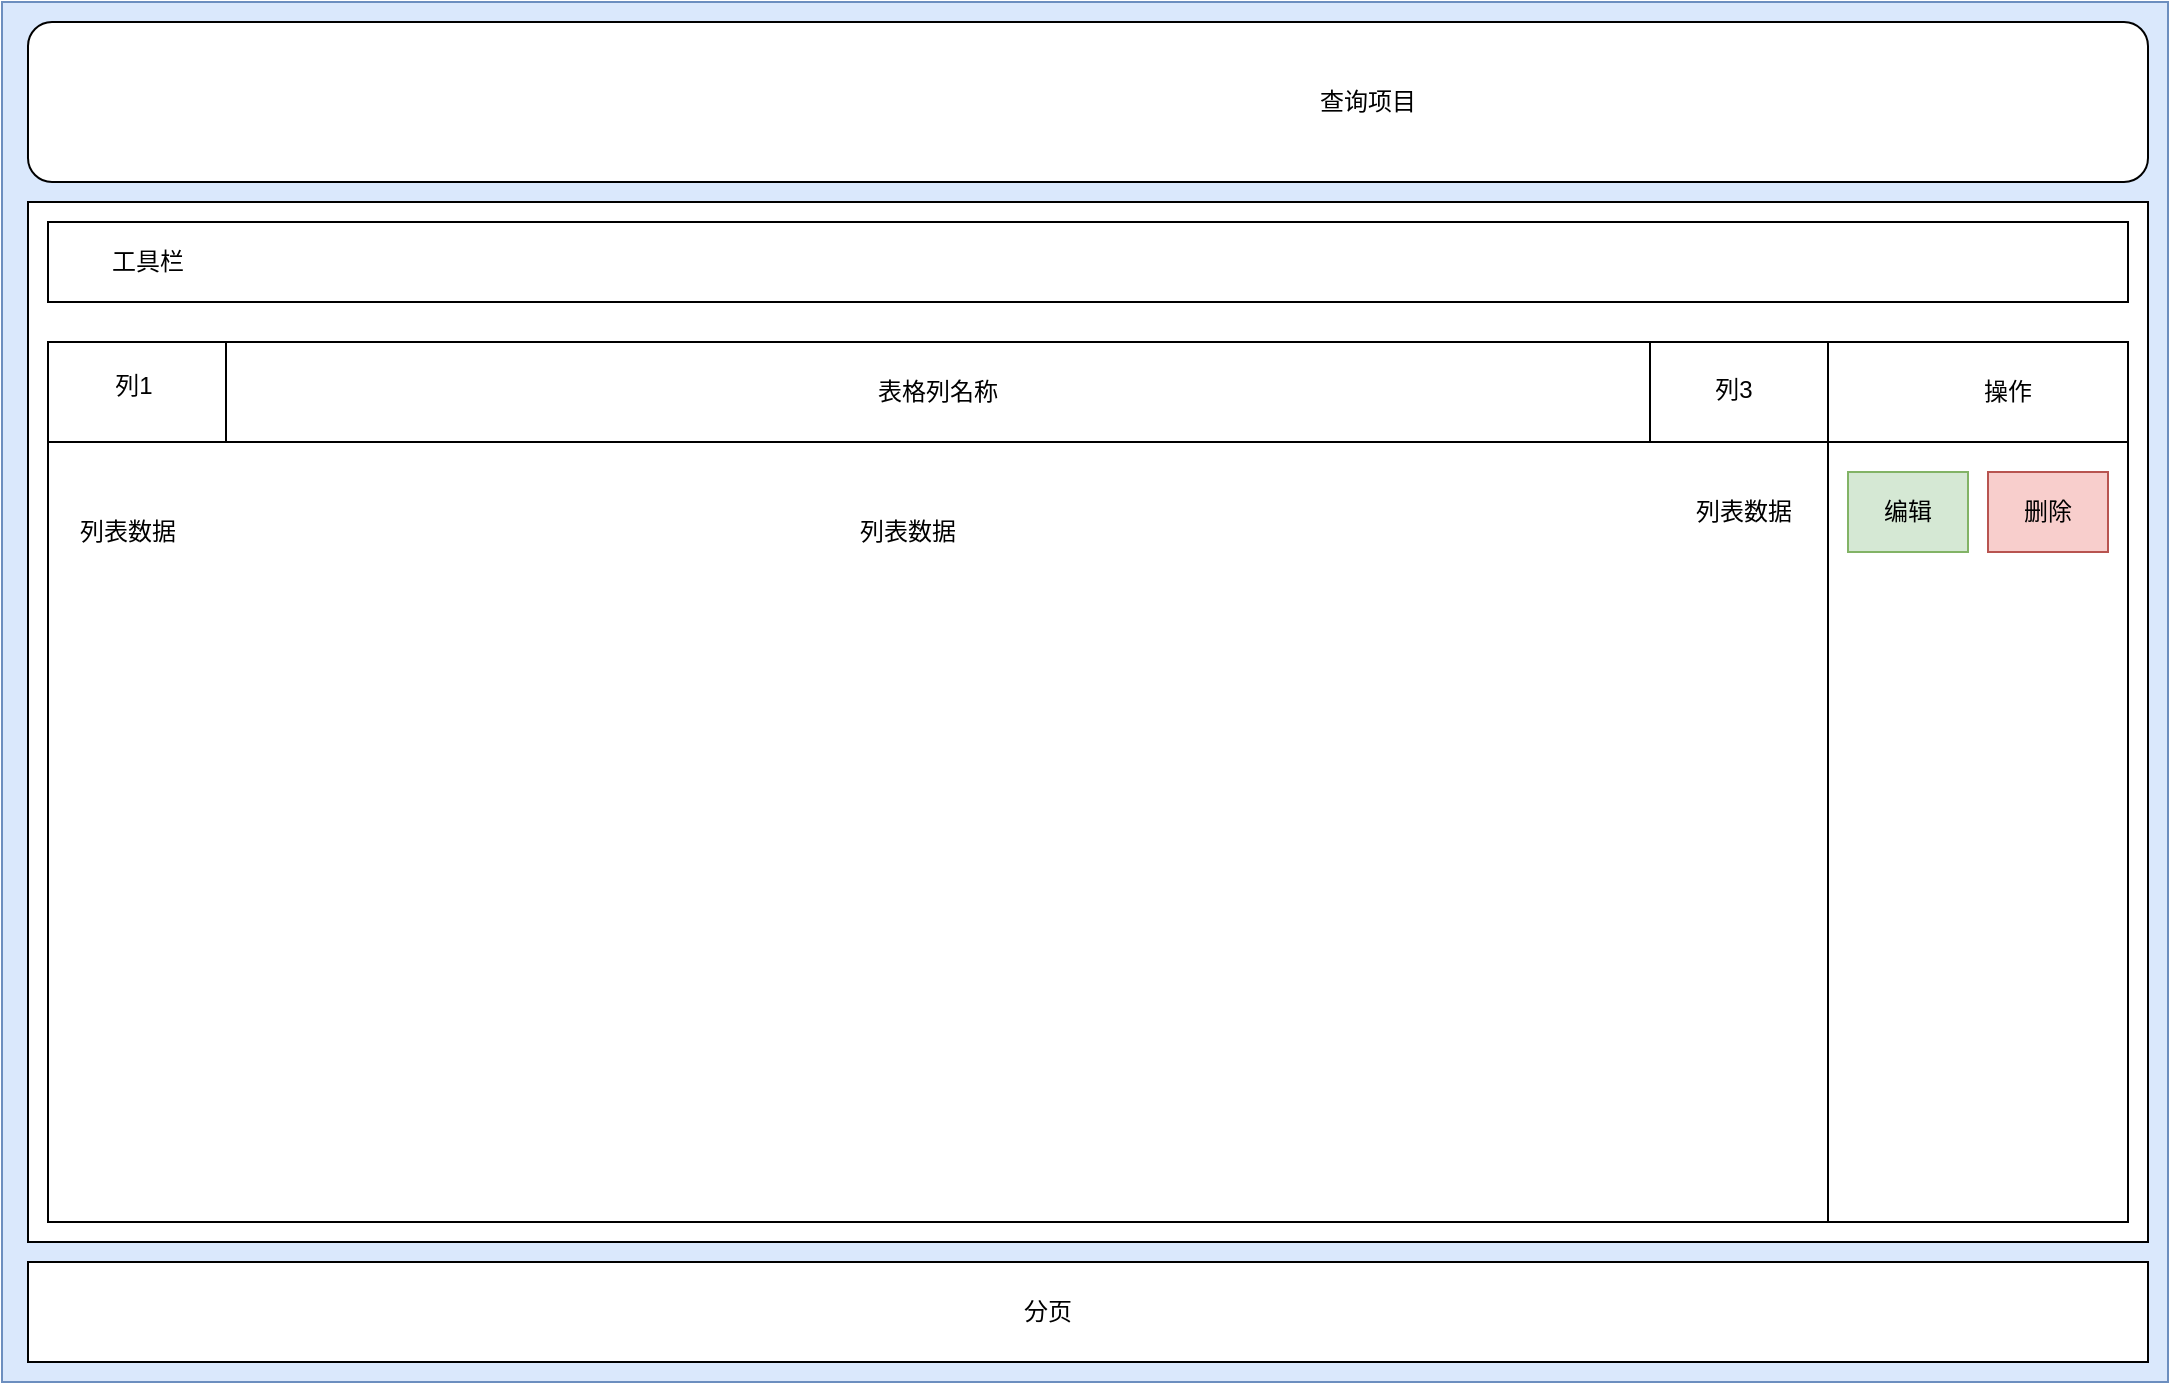 <mxfile version="21.6.6" type="github">
  <diagram name="Page-1" id="03018318-947c-dd8e-b7a3-06fadd420f32">
    <mxGraphModel dx="1160" dy="731" grid="1" gridSize="10" guides="1" tooltips="1" connect="1" arrows="1" fold="1" page="1" pageScale="1" pageWidth="1100" pageHeight="850" background="#ffffff" math="0" shadow="0">
      <root>
        <mxCell id="0" />
        <mxCell id="1" parent="0" />
        <mxCell id="1ELsRt6wKmiNtFB0gURV-2" value="" style="rounded=0;whiteSpace=wrap;html=1;fillColor=#dae8fc;strokeColor=#6c8ebf;" vertex="1" parent="1">
          <mxGeometry x="7" y="10" width="1083" height="690" as="geometry" />
        </mxCell>
        <object label="" id="1ELsRt6wKmiNtFB0gURV-5">
          <mxCell style="rounded=1;whiteSpace=wrap;html=1;" vertex="1" parent="1">
            <mxGeometry x="20" y="20" width="1060" height="80" as="geometry" />
          </mxCell>
        </object>
        <mxCell id="1ELsRt6wKmiNtFB0gURV-6" value="" style="rounded=0;whiteSpace=wrap;html=1;" vertex="1" parent="1">
          <mxGeometry x="20" y="110" width="1060" height="520" as="geometry" />
        </mxCell>
        <mxCell id="1ELsRt6wKmiNtFB0gURV-8" value="" style="rounded=0;whiteSpace=wrap;html=1;" vertex="1" parent="1">
          <mxGeometry x="20" y="640" width="1060" height="50" as="geometry" />
        </mxCell>
        <mxCell id="1ELsRt6wKmiNtFB0gURV-9" value="" style="rounded=0;whiteSpace=wrap;html=1;" vertex="1" parent="1">
          <mxGeometry x="30" y="120" width="1040" height="40" as="geometry" />
        </mxCell>
        <mxCell id="1ELsRt6wKmiNtFB0gURV-11" value="" style="rounded=0;whiteSpace=wrap;html=1;" vertex="1" parent="1">
          <mxGeometry x="30" y="180" width="1040" height="440" as="geometry" />
        </mxCell>
        <mxCell id="1ELsRt6wKmiNtFB0gURV-13" value="" style="shape=partialRectangle;whiteSpace=wrap;html=1;top=0;bottom=0;fillColor=none;" vertex="1" parent="1">
          <mxGeometry x="920" y="180" width="150" height="440" as="geometry" />
        </mxCell>
        <mxCell id="1ELsRt6wKmiNtFB0gURV-14" value="" style="verticalLabelPosition=bottom;verticalAlign=top;html=1;shape=mxgraph.basic.rect;fillColor2=none;strokeWidth=1;size=20;indent=5;" vertex="1" parent="1">
          <mxGeometry x="920" y="180" width="150" height="50" as="geometry" />
        </mxCell>
        <mxCell id="1ELsRt6wKmiNtFB0gURV-17" value="操作" style="text;html=1;strokeColor=none;fillColor=none;align=center;verticalAlign=middle;whiteSpace=wrap;rounded=0;" vertex="1" parent="1">
          <mxGeometry x="980" y="190" width="60" height="30" as="geometry" />
        </mxCell>
        <mxCell id="1ELsRt6wKmiNtFB0gURV-18" value="列表数据" style="text;html=1;strokeColor=none;fillColor=none;align=center;verticalAlign=middle;whiteSpace=wrap;rounded=0;" vertex="1" parent="1">
          <mxGeometry x="40" y="250" width="60" height="50" as="geometry" />
        </mxCell>
        <mxCell id="1ELsRt6wKmiNtFB0gURV-19" value="分页" style="text;html=1;strokeColor=none;fillColor=none;align=center;verticalAlign=middle;whiteSpace=wrap;rounded=0;" vertex="1" parent="1">
          <mxGeometry x="500" y="650" width="60" height="30" as="geometry" />
        </mxCell>
        <mxCell id="1ELsRt6wKmiNtFB0gURV-20" value="查询项目" style="text;html=1;strokeColor=none;fillColor=none;align=center;verticalAlign=middle;whiteSpace=wrap;rounded=0;" vertex="1" parent="1">
          <mxGeometry x="660" y="45" width="60" height="30" as="geometry" />
        </mxCell>
        <mxCell id="1ELsRt6wKmiNtFB0gURV-21" value="工具栏" style="text;html=1;strokeColor=none;fillColor=none;align=center;verticalAlign=middle;whiteSpace=wrap;rounded=0;" vertex="1" parent="1">
          <mxGeometry x="50" y="125" width="60" height="30" as="geometry" />
        </mxCell>
        <mxCell id="1ELsRt6wKmiNtFB0gURV-22" value="表格列名称" style="shape=process;whiteSpace=wrap;html=1;backgroundOutline=1;" vertex="1" parent="1">
          <mxGeometry x="30" y="180" width="890" height="50" as="geometry" />
        </mxCell>
        <mxCell id="1ELsRt6wKmiNtFB0gURV-23" value="列表数据" style="text;html=1;strokeColor=none;fillColor=none;align=center;verticalAlign=middle;whiteSpace=wrap;rounded=0;" vertex="1" parent="1">
          <mxGeometry x="430" y="250" width="60" height="50" as="geometry" />
        </mxCell>
        <mxCell id="1ELsRt6wKmiNtFB0gURV-24" value="列表数据" style="text;html=1;strokeColor=none;fillColor=none;align=center;verticalAlign=middle;whiteSpace=wrap;rounded=0;" vertex="1" parent="1">
          <mxGeometry x="848" y="240" width="60" height="50" as="geometry" />
        </mxCell>
        <mxCell id="1ELsRt6wKmiNtFB0gURV-25" value="编辑" style="text;html=1;align=center;verticalAlign=middle;whiteSpace=wrap;rounded=0;fillColor=#d5e8d4;strokeColor=#82b366;" vertex="1" parent="1">
          <mxGeometry x="930" y="245" width="60" height="40" as="geometry" />
        </mxCell>
        <mxCell id="1ELsRt6wKmiNtFB0gURV-26" value="删除" style="text;html=1;align=center;verticalAlign=middle;whiteSpace=wrap;rounded=0;fillColor=#f8cecc;strokeColor=#b85450;" vertex="1" parent="1">
          <mxGeometry x="1000" y="245" width="60" height="40" as="geometry" />
        </mxCell>
        <mxCell id="1ELsRt6wKmiNtFB0gURV-28" value="&lt;h1&gt;&lt;span style=&quot;font-size: 12px; font-weight: 400;&quot;&gt;列1&lt;/span&gt;&lt;/h1&gt;" style="text;html=1;strokeColor=none;fillColor=none;spacing=5;spacingTop=-20;whiteSpace=wrap;overflow=hidden;rounded=0;labelPosition=center;verticalLabelPosition=middle;align=center;verticalAlign=middle;" vertex="1" parent="1">
          <mxGeometry x="48" y="182" width="50" height="40" as="geometry" />
        </mxCell>
        <mxCell id="1ELsRt6wKmiNtFB0gURV-29" value="&lt;h1&gt;&lt;span style=&quot;font-size: 12px; font-weight: 400;&quot;&gt;列3&lt;/span&gt;&lt;/h1&gt;" style="text;html=1;strokeColor=none;fillColor=none;spacing=5;spacingTop=-20;whiteSpace=wrap;overflow=hidden;rounded=0;labelPosition=center;verticalLabelPosition=middle;align=center;verticalAlign=middle;" vertex="1" parent="1">
          <mxGeometry x="848" y="184" width="50" height="40" as="geometry" />
        </mxCell>
      </root>
    </mxGraphModel>
  </diagram>
</mxfile>
